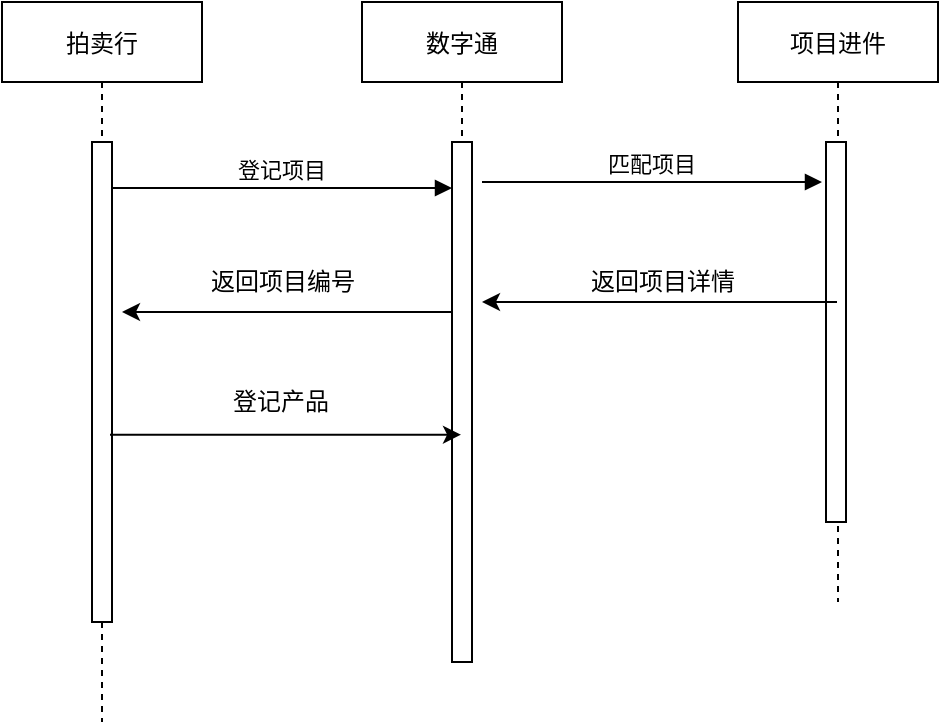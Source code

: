 <mxfile version="20.8.4" type="github">
  <diagram id="kgpKYQtTHZ0yAKxKKP6v" name="Page-1">
    <mxGraphModel dx="954" dy="576" grid="1" gridSize="10" guides="1" tooltips="1" connect="1" arrows="1" fold="1" page="1" pageScale="1" pageWidth="850" pageHeight="1100" math="0" shadow="0">
      <root>
        <mxCell id="0" />
        <mxCell id="1" parent="0" />
        <mxCell id="3nuBFxr9cyL0pnOWT2aG-1" value="拍卖行" style="shape=umlLifeline;perimeter=lifelinePerimeter;container=1;collapsible=0;recursiveResize=0;rounded=0;shadow=0;strokeWidth=1;" parent="1" vertex="1">
          <mxGeometry x="120" y="80" width="100" height="360" as="geometry" />
        </mxCell>
        <mxCell id="3nuBFxr9cyL0pnOWT2aG-2" value="" style="points=[];perimeter=orthogonalPerimeter;rounded=0;shadow=0;strokeWidth=1;" parent="3nuBFxr9cyL0pnOWT2aG-1" vertex="1">
          <mxGeometry x="45" y="70" width="10" height="240" as="geometry" />
        </mxCell>
        <mxCell id="uUoN1Ay-K9nMMkMpnOHS-7" value="" style="endArrow=classic;html=1;rounded=0;" edge="1" parent="3nuBFxr9cyL0pnOWT2aG-1">
          <mxGeometry width="50" height="50" relative="1" as="geometry">
            <mxPoint x="225" y="155" as="sourcePoint" />
            <mxPoint x="60" y="155" as="targetPoint" />
          </mxGeometry>
        </mxCell>
        <mxCell id="3nuBFxr9cyL0pnOWT2aG-5" value="数字通" style="shape=umlLifeline;perimeter=lifelinePerimeter;container=1;collapsible=0;recursiveResize=0;rounded=0;shadow=0;strokeWidth=1;" parent="1" vertex="1">
          <mxGeometry x="300" y="80" width="100" height="330" as="geometry" />
        </mxCell>
        <mxCell id="3nuBFxr9cyL0pnOWT2aG-6" value="" style="points=[];perimeter=orthogonalPerimeter;rounded=0;shadow=0;strokeWidth=1;" parent="3nuBFxr9cyL0pnOWT2aG-5" vertex="1">
          <mxGeometry x="45" y="70" width="10" height="260" as="geometry" />
        </mxCell>
        <mxCell id="3nuBFxr9cyL0pnOWT2aG-8" value="登记项目" style="verticalAlign=bottom;endArrow=block;entryX=0;entryY=0;shadow=0;strokeWidth=1;" parent="1" edge="1">
          <mxGeometry relative="1" as="geometry">
            <mxPoint x="175" y="173.0" as="sourcePoint" />
            <mxPoint x="345" y="173.0" as="targetPoint" />
          </mxGeometry>
        </mxCell>
        <mxCell id="uUoN1Ay-K9nMMkMpnOHS-1" value="项目进件" style="shape=umlLifeline;perimeter=lifelinePerimeter;container=1;collapsible=0;recursiveResize=0;rounded=0;shadow=0;strokeWidth=1;" vertex="1" parent="1">
          <mxGeometry x="488" y="80" width="100" height="300" as="geometry" />
        </mxCell>
        <mxCell id="uUoN1Ay-K9nMMkMpnOHS-2" value="" style="points=[];perimeter=orthogonalPerimeter;rounded=0;shadow=0;strokeWidth=1;" vertex="1" parent="uUoN1Ay-K9nMMkMpnOHS-1">
          <mxGeometry x="44" y="70" width="10" height="190" as="geometry" />
        </mxCell>
        <mxCell id="uUoN1Ay-K9nMMkMpnOHS-4" value="匹配项目" style="verticalAlign=bottom;endArrow=block;entryX=0;entryY=0;shadow=0;strokeWidth=1;" edge="1" parent="1">
          <mxGeometry relative="1" as="geometry">
            <mxPoint x="360" y="170.0" as="sourcePoint" />
            <mxPoint x="530" y="170.0" as="targetPoint" />
          </mxGeometry>
        </mxCell>
        <mxCell id="uUoN1Ay-K9nMMkMpnOHS-5" value="" style="endArrow=classic;html=1;rounded=0;" edge="1" parent="1" source="uUoN1Ay-K9nMMkMpnOHS-1">
          <mxGeometry width="50" height="50" relative="1" as="geometry">
            <mxPoint x="400" y="220" as="sourcePoint" />
            <mxPoint x="360" y="230" as="targetPoint" />
          </mxGeometry>
        </mxCell>
        <mxCell id="uUoN1Ay-K9nMMkMpnOHS-6" value="返回项目详情" style="text;html=1;align=center;verticalAlign=middle;resizable=0;points=[];autosize=1;strokeColor=none;fillColor=none;" vertex="1" parent="1">
          <mxGeometry x="400" y="205" width="100" height="30" as="geometry" />
        </mxCell>
        <mxCell id="uUoN1Ay-K9nMMkMpnOHS-8" value="返回项目编号" style="text;html=1;align=center;verticalAlign=middle;resizable=0;points=[];autosize=1;strokeColor=none;fillColor=none;" vertex="1" parent="1">
          <mxGeometry x="210" y="205" width="100" height="30" as="geometry" />
        </mxCell>
        <mxCell id="uUoN1Ay-K9nMMkMpnOHS-9" value="" style="edgeStyle=none;orthogonalLoop=1;jettySize=auto;html=1;rounded=0;exitX=0.9;exitY=0.718;exitDx=0;exitDy=0;exitPerimeter=0;" edge="1" parent="1">
          <mxGeometry width="100" relative="1" as="geometry">
            <mxPoint x="174" y="296.32" as="sourcePoint" />
            <mxPoint x="349.5" y="296.32" as="targetPoint" />
            <Array as="points" />
          </mxGeometry>
        </mxCell>
        <mxCell id="uUoN1Ay-K9nMMkMpnOHS-10" value="登记产品" style="text;html=1;align=center;verticalAlign=middle;resizable=0;points=[];autosize=1;strokeColor=none;fillColor=none;" vertex="1" parent="1">
          <mxGeometry x="224" y="265" width="70" height="30" as="geometry" />
        </mxCell>
      </root>
    </mxGraphModel>
  </diagram>
</mxfile>
